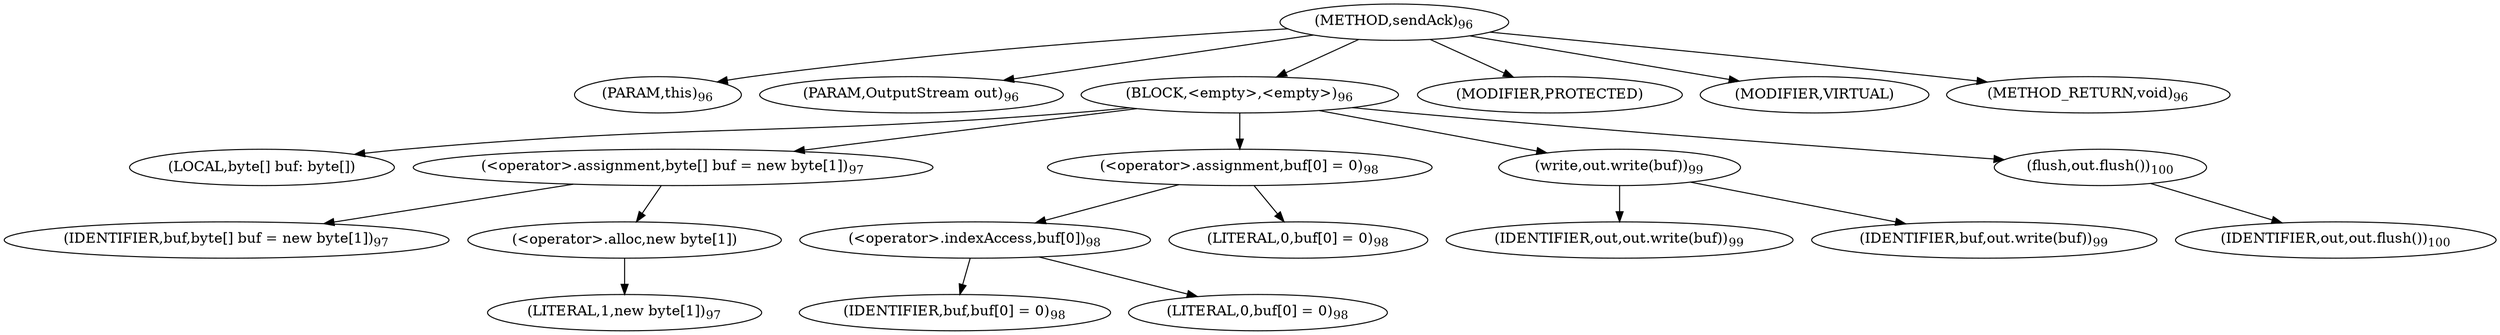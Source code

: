 digraph "sendAck" {  
"134" [label = <(METHOD,sendAck)<SUB>96</SUB>> ]
"135" [label = <(PARAM,this)<SUB>96</SUB>> ]
"136" [label = <(PARAM,OutputStream out)<SUB>96</SUB>> ]
"137" [label = <(BLOCK,&lt;empty&gt;,&lt;empty&gt;)<SUB>96</SUB>> ]
"138" [label = <(LOCAL,byte[] buf: byte[])> ]
"139" [label = <(&lt;operator&gt;.assignment,byte[] buf = new byte[1])<SUB>97</SUB>> ]
"140" [label = <(IDENTIFIER,buf,byte[] buf = new byte[1])<SUB>97</SUB>> ]
"141" [label = <(&lt;operator&gt;.alloc,new byte[1])> ]
"142" [label = <(LITERAL,1,new byte[1])<SUB>97</SUB>> ]
"143" [label = <(&lt;operator&gt;.assignment,buf[0] = 0)<SUB>98</SUB>> ]
"144" [label = <(&lt;operator&gt;.indexAccess,buf[0])<SUB>98</SUB>> ]
"145" [label = <(IDENTIFIER,buf,buf[0] = 0)<SUB>98</SUB>> ]
"146" [label = <(LITERAL,0,buf[0] = 0)<SUB>98</SUB>> ]
"147" [label = <(LITERAL,0,buf[0] = 0)<SUB>98</SUB>> ]
"148" [label = <(write,out.write(buf))<SUB>99</SUB>> ]
"149" [label = <(IDENTIFIER,out,out.write(buf))<SUB>99</SUB>> ]
"150" [label = <(IDENTIFIER,buf,out.write(buf))<SUB>99</SUB>> ]
"151" [label = <(flush,out.flush())<SUB>100</SUB>> ]
"152" [label = <(IDENTIFIER,out,out.flush())<SUB>100</SUB>> ]
"153" [label = <(MODIFIER,PROTECTED)> ]
"154" [label = <(MODIFIER,VIRTUAL)> ]
"155" [label = <(METHOD_RETURN,void)<SUB>96</SUB>> ]
  "134" -> "135" 
  "134" -> "136" 
  "134" -> "137" 
  "134" -> "153" 
  "134" -> "154" 
  "134" -> "155" 
  "137" -> "138" 
  "137" -> "139" 
  "137" -> "143" 
  "137" -> "148" 
  "137" -> "151" 
  "139" -> "140" 
  "139" -> "141" 
  "141" -> "142" 
  "143" -> "144" 
  "143" -> "147" 
  "144" -> "145" 
  "144" -> "146" 
  "148" -> "149" 
  "148" -> "150" 
  "151" -> "152" 
}
